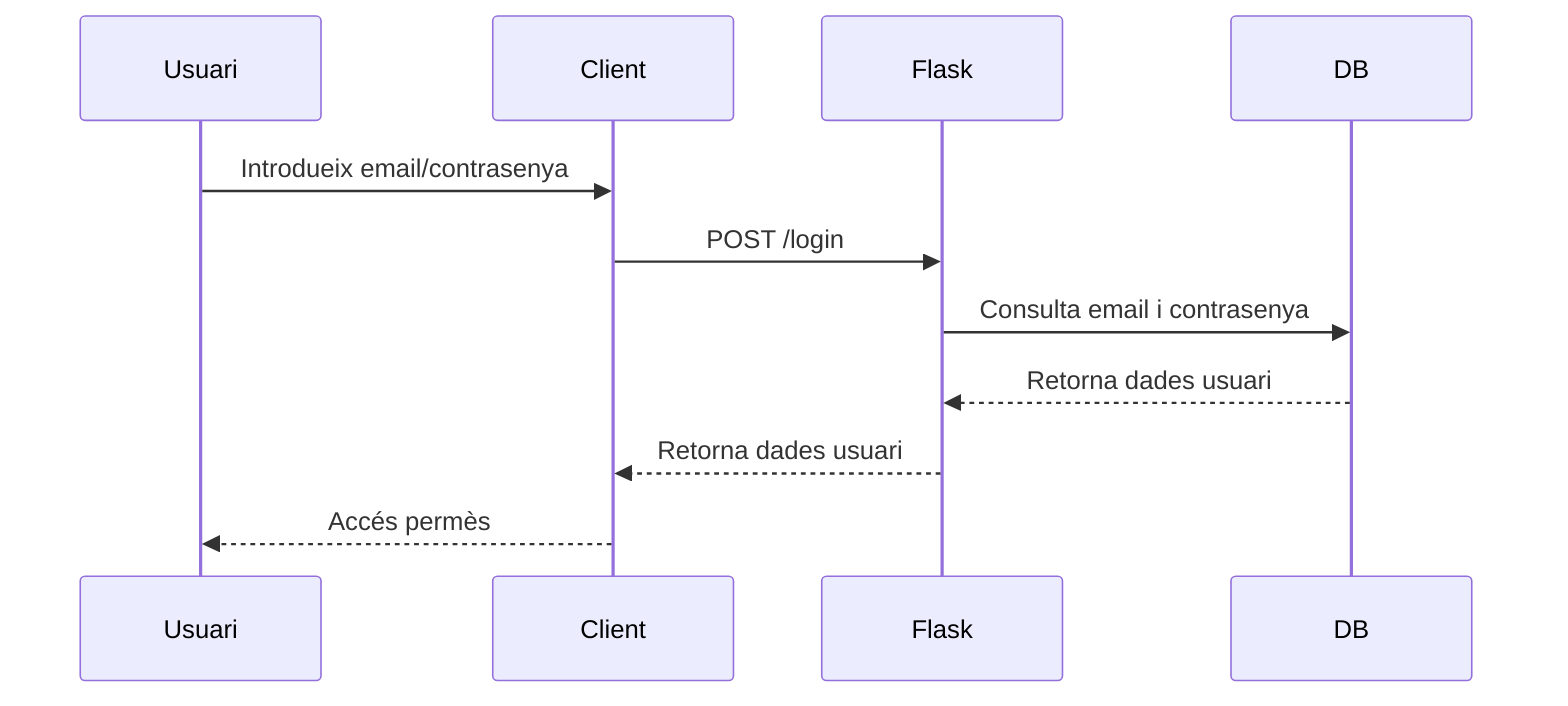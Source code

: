 sequenceDiagram
  participant Usuari
  participant Client
  participant Flask
  participant DB

  Usuari->>Client: Introdueix email/contrasenya
  Client->>Flask: POST /login
  Flask->>DB: Consulta email i contrasenya
  DB-->>Flask: Retorna dades usuari
  Flask-->>Client: Retorna dades usuari
  Client-->>Usuari: Accés permès